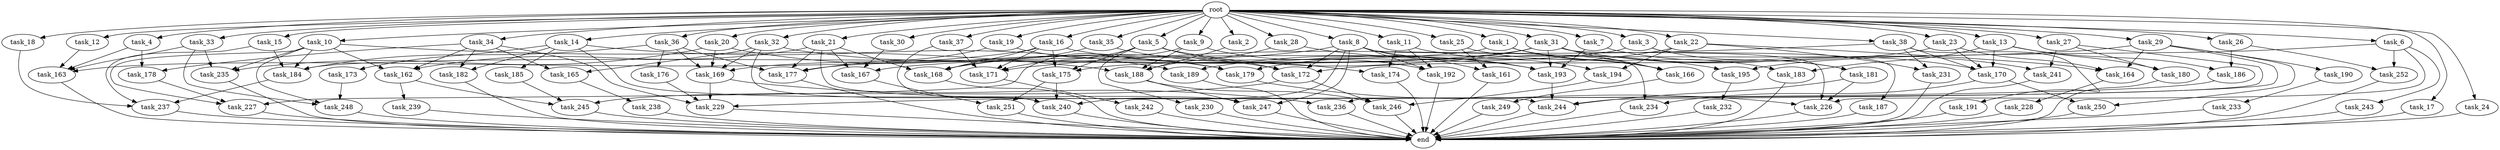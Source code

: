 digraph G {
  task_12 [size="2.048000"];
  task_36 [size="2.048000"];
  task_19 [size="2.048000"];
  task_249 [size="1391569403.904000"];
  root [size="0.000000"];
  task_10 [size="2.048000"];
  task_168 [size="6545530159.104000"];
  task_18 [size="2.048000"];
  task_1 [size="2.048000"];
  task_189 [size="704374636.544000"];
  task_183 [size="910533066.752000"];
  task_161 [size="3435973836.800000"];
  task_4 [size="2.048000"];
  task_33 [size="2.048000"];
  task_235 [size="3075196583.936000"];
  task_234 [size="1786706395.136000"];
  task_8 [size="2.048000"];
  task_252 [size="2559800508.416000"];
  task_15 [size="2.048000"];
  task_5 [size="2.048000"];
  end [size="0.000000"];
  task_228 [size="841813590.016000"];
  task_27 [size="2.048000"];
  task_246 [size="2645699854.336000"];
  task_167 [size="3728031612.928000"];
  task_14 [size="2.048000"];
  task_21 [size="2.048000"];
  task_38 [size="2.048000"];
  task_241 [size="309237645.312000"];
  task_16 [size="2.048000"];
  task_7 [size="2.048000"];
  task_242 [size="274877906.944000"];
  task_227 [size="1975684956.160000"];
  task_26 [size="2.048000"];
  task_177 [size="3332894621.696000"];
  task_239 [size="429496729.600000"];
  task_193 [size="2095944040.448000"];
  task_176 [size="1717986918.400000"];
  task_30 [size="2.048000"];
  task_245 [size="1683627180.032000"];
  task_172 [size="4896262717.440001"];
  task_164 [size="2216203124.736000"];
  task_226 [size="3693671874.560000"];
  task_174 [size="2336462209.024000"];
  task_171 [size="4569845202.944000"];
  task_165 [size="2336462209.024000"];
  task_179 [size="1065151889.408000"];
  task_182 [size="893353197.568000"];
  task_192 [size="2765958938.624000"];
  task_231 [size="1047972020.224000"];
  task_17 [size="2.048000"];
  task_169 [size="4432406249.472000"];
  task_166 [size="2559800508.416000"];
  task_31 [size="2.048000"];
  task_170 [size="1683627180.032000"];
  task_194 [size="2147483648.000000"];
  task_2 [size="2.048000"];
  task_237 [size="1889785610.240000"];
  task_35 [size="2.048000"];
  task_3 [size="2.048000"];
  task_187 [size="618475290.624000"];
  task_247 [size="3384434229.248000"];
  task_230 [size="1391569403.904000"];
  task_181 [size="773094113.280000"];
  task_162 [size="3401614098.432000"];
  task_232 [size="1717986918.400000"];
  task_184 [size="3796751089.664000"];
  task_22 [size="2.048000"];
  task_191 [size="618475290.624000"];
  task_236 [size="1872605741.056000"];
  task_29 [size="2.048000"];
  task_244 [size="5257039970.304000"];
  task_28 [size="2.048000"];
  task_229 [size="4346506903.552000"];
  task_163 [size="5119601016.832000"];
  task_175 [size="3728031612.928000"];
  task_233 [size="1099511627.776000"];
  task_23 [size="2.048000"];
  task_190 [size="1717986918.400000"];
  task_25 [size="2.048000"];
  task_6 [size="2.048000"];
  task_32 [size="2.048000"];
  task_188 [size="2319282339.840000"];
  task_250 [size="1786706395.136000"];
  task_20 [size="2.048000"];
  task_243 [size="1717986918.400000"];
  task_238 [size="618475290.624000"];
  task_9 [size="2.048000"];
  task_37 [size="2.048000"];
  task_180 [size="996432412.672000"];
  task_248 [size="3624952397.824000"];
  task_195 [size="3109556322.304000"];
  task_185 [size="274877906.944000"];
  task_186 [size="1683627180.032000"];
  task_34 [size="2.048000"];
  task_240 [size="5669356830.720000"];
  task_173 [size="274877906.944000"];
  task_178 [size="1460288880.640000"];
  task_13 [size="2.048000"];
  task_251 [size="1546188226.560000"];
  task_24 [size="2.048000"];
  task_11 [size="2.048000"];

  task_12 -> task_163 [size="838860800.000000"];
  task_36 -> task_177 [size="838860800.000000"];
  task_36 -> task_184 [size="838860800.000000"];
  task_36 -> task_169 [size="838860800.000000"];
  task_36 -> task_176 [size="838860800.000000"];
  task_19 -> task_177 [size="33554432.000000"];
  task_19 -> task_179 [size="33554432.000000"];
  task_249 -> end [size="1.000000"];
  root -> task_12 [size="1.000000"];
  root -> task_35 [size="1.000000"];
  root -> task_14 [size="1.000000"];
  root -> task_36 [size="1.000000"];
  root -> task_37 [size="1.000000"];
  root -> task_6 [size="1.000000"];
  root -> task_32 [size="1.000000"];
  root -> task_38 [size="1.000000"];
  root -> task_19 [size="1.000000"];
  root -> task_20 [size="1.000000"];
  root -> task_16 [size="1.000000"];
  root -> task_9 [size="1.000000"];
  root -> task_31 [size="1.000000"];
  root -> task_10 [size="1.000000"];
  root -> task_1 [size="1.000000"];
  root -> task_18 [size="1.000000"];
  root -> task_5 [size="1.000000"];
  root -> task_2 [size="1.000000"];
  root -> task_4 [size="1.000000"];
  root -> task_27 [size="1.000000"];
  root -> task_11 [size="1.000000"];
  root -> task_23 [size="1.000000"];
  root -> task_3 [size="1.000000"];
  root -> task_26 [size="1.000000"];
  root -> task_7 [size="1.000000"];
  root -> task_34 [size="1.000000"];
  root -> task_17 [size="1.000000"];
  root -> task_33 [size="1.000000"];
  root -> task_15 [size="1.000000"];
  root -> task_22 [size="1.000000"];
  root -> task_29 [size="1.000000"];
  root -> task_8 [size="1.000000"];
  root -> task_30 [size="1.000000"];
  root -> task_13 [size="1.000000"];
  root -> task_25 [size="1.000000"];
  root -> task_24 [size="1.000000"];
  root -> task_21 [size="1.000000"];
  root -> task_28 [size="1.000000"];
  task_10 -> task_227 [size="679477248.000000"];
  task_10 -> task_235 [size="679477248.000000"];
  task_10 -> task_184 [size="679477248.000000"];
  task_10 -> task_248 [size="679477248.000000"];
  task_10 -> task_188 [size="679477248.000000"];
  task_10 -> task_162 [size="679477248.000000"];
  task_168 -> end [size="1.000000"];
  task_18 -> task_237 [size="209715200.000000"];
  task_1 -> task_183 [size="33554432.000000"];
  task_1 -> task_184 [size="33554432.000000"];
  task_1 -> task_166 [size="33554432.000000"];
  task_189 -> end [size="1.000000"];
  task_183 -> end [size="1.000000"];
  task_161 -> end [size="1.000000"];
  task_4 -> task_163 [size="411041792.000000"];
  task_4 -> task_178 [size="411041792.000000"];
  task_33 -> task_163 [size="411041792.000000"];
  task_33 -> task_235 [size="411041792.000000"];
  task_33 -> task_248 [size="411041792.000000"];
  task_235 -> end [size="1.000000"];
  task_234 -> end [size="1.000000"];
  task_8 -> task_240 [size="838860800.000000"];
  task_8 -> task_234 [size="838860800.000000"];
  task_8 -> task_192 [size="838860800.000000"];
  task_8 -> task_161 [size="838860800.000000"];
  task_8 -> task_172 [size="838860800.000000"];
  task_8 -> task_247 [size="838860800.000000"];
  task_8 -> task_168 [size="838860800.000000"];
  task_8 -> task_194 [size="838860800.000000"];
  task_252 -> end [size="1.000000"];
  task_15 -> task_184 [size="301989888.000000"];
  task_15 -> task_237 [size="301989888.000000"];
  task_5 -> task_171 [size="679477248.000000"];
  task_5 -> task_172 [size="679477248.000000"];
  task_5 -> task_230 [size="679477248.000000"];
  task_5 -> task_195 [size="679477248.000000"];
  task_5 -> task_175 [size="679477248.000000"];
  task_228 -> end [size="1.000000"];
  task_27 -> task_180 [size="75497472.000000"];
  task_27 -> task_236 [size="75497472.000000"];
  task_27 -> task_241 [size="75497472.000000"];
  task_246 -> end [size="1.000000"];
  task_167 -> task_251 [size="75497472.000000"];
  task_14 -> task_182 [size="134217728.000000"];
  task_14 -> task_173 [size="134217728.000000"];
  task_14 -> task_185 [size="134217728.000000"];
  task_14 -> task_189 [size="134217728.000000"];
  task_14 -> task_247 [size="134217728.000000"];
  task_21 -> task_177 [size="679477248.000000"];
  task_21 -> task_244 [size="679477248.000000"];
  task_21 -> task_168 [size="679477248.000000"];
  task_21 -> task_167 [size="679477248.000000"];
  task_21 -> task_162 [size="679477248.000000"];
  task_38 -> task_170 [size="301989888.000000"];
  task_38 -> task_191 [size="301989888.000000"];
  task_38 -> task_231 [size="301989888.000000"];
  task_38 -> task_171 [size="301989888.000000"];
  task_241 -> end [size="1.000000"];
  task_16 -> task_163 [size="838860800.000000"];
  task_16 -> task_175 [size="838860800.000000"];
  task_16 -> task_168 [size="838860800.000000"];
  task_16 -> task_171 [size="838860800.000000"];
  task_16 -> task_193 [size="838860800.000000"];
  task_7 -> task_181 [size="75497472.000000"];
  task_7 -> task_193 [size="75497472.000000"];
  task_242 -> end [size="1.000000"];
  task_227 -> end [size="1.000000"];
  task_26 -> task_252 [size="411041792.000000"];
  task_26 -> task_186 [size="411041792.000000"];
  task_177 -> end [size="1.000000"];
  task_239 -> end [size="1.000000"];
  task_193 -> task_244 [size="838860800.000000"];
  task_176 -> task_229 [size="301989888.000000"];
  task_30 -> task_167 [size="301989888.000000"];
  task_245 -> end [size="1.000000"];
  task_172 -> task_245 [size="536870912.000000"];
  task_172 -> task_246 [size="536870912.000000"];
  task_164 -> task_228 [size="411041792.000000"];
  task_226 -> end [size="1.000000"];
  task_174 -> end [size="1.000000"];
  task_171 -> task_242 [size="134217728.000000"];
  task_165 -> task_238 [size="301989888.000000"];
  task_179 -> task_226 [size="679477248.000000"];
  task_182 -> end [size="1.000000"];
  task_192 -> end [size="1.000000"];
  task_231 -> end [size="1.000000"];
  task_17 -> end [size="1.000000"];
  task_169 -> task_236 [size="838860800.000000"];
  task_169 -> task_229 [size="838860800.000000"];
  task_166 -> task_249 [size="679477248.000000"];
  task_31 -> task_241 [size="75497472.000000"];
  task_31 -> task_169 [size="75497472.000000"];
  task_31 -> task_166 [size="75497472.000000"];
  task_31 -> task_179 [size="75497472.000000"];
  task_31 -> task_170 [size="75497472.000000"];
  task_31 -> task_177 [size="75497472.000000"];
  task_31 -> task_226 [size="75497472.000000"];
  task_31 -> task_193 [size="75497472.000000"];
  task_170 -> task_250 [size="33554432.000000"];
  task_170 -> task_234 [size="33554432.000000"];
  task_194 -> task_246 [size="75497472.000000"];
  task_2 -> task_188 [size="209715200.000000"];
  task_237 -> end [size="1.000000"];
  task_35 -> task_168 [size="838860800.000000"];
  task_35 -> task_174 [size="838860800.000000"];
  task_3 -> task_187 [size="301989888.000000"];
  task_3 -> task_175 [size="301989888.000000"];
  task_3 -> task_181 [size="301989888.000000"];
  task_187 -> end [size="1.000000"];
  task_247 -> end [size="1.000000"];
  task_230 -> end [size="1.000000"];
  task_181 -> task_244 [size="209715200.000000"];
  task_181 -> task_226 [size="209715200.000000"];
  task_162 -> task_245 [size="209715200.000000"];
  task_162 -> task_239 [size="209715200.000000"];
  task_232 -> end [size="1.000000"];
  task_184 -> task_237 [size="411041792.000000"];
  task_22 -> task_194 [size="209715200.000000"];
  task_22 -> task_189 [size="209715200.000000"];
  task_22 -> task_231 [size="209715200.000000"];
  task_22 -> task_164 [size="209715200.000000"];
  task_191 -> end [size="1.000000"];
  task_236 -> end [size="1.000000"];
  task_29 -> task_190 [size="838860800.000000"];
  task_29 -> task_244 [size="838860800.000000"];
  task_29 -> task_164 [size="838860800.000000"];
  task_29 -> task_167 [size="838860800.000000"];
  task_29 -> task_250 [size="838860800.000000"];
  task_244 -> end [size="1.000000"];
  task_28 -> task_188 [size="33554432.000000"];
  task_28 -> task_193 [size="33554432.000000"];
  task_229 -> end [size="1.000000"];
  task_163 -> end [size="1.000000"];
  task_175 -> task_240 [size="679477248.000000"];
  task_175 -> task_251 [size="679477248.000000"];
  task_233 -> end [size="1.000000"];
  task_23 -> task_170 [size="33554432.000000"];
  task_23 -> task_172 [size="33554432.000000"];
  task_23 -> task_164 [size="33554432.000000"];
  task_190 -> task_233 [size="536870912.000000"];
  task_25 -> task_161 [size="838860800.000000"];
  task_25 -> task_166 [size="838860800.000000"];
  task_6 -> task_252 [size="838860800.000000"];
  task_6 -> task_195 [size="838860800.000000"];
  task_6 -> task_243 [size="838860800.000000"];
  task_6 -> task_226 [size="838860800.000000"];
  task_32 -> task_172 [size="838860800.000000"];
  task_32 -> task_165 [size="838860800.000000"];
  task_32 -> task_169 [size="838860800.000000"];
  task_32 -> task_240 [size="838860800.000000"];
  task_188 -> task_247 [size="679477248.000000"];
  task_188 -> task_246 [size="679477248.000000"];
  task_250 -> end [size="1.000000"];
  task_20 -> task_235 [size="411041792.000000"];
  task_20 -> task_169 [size="411041792.000000"];
  task_20 -> task_179 [size="411041792.000000"];
  task_243 -> end [size="1.000000"];
  task_238 -> end [size="1.000000"];
  task_9 -> task_227 [size="209715200.000000"];
  task_9 -> task_192 [size="209715200.000000"];
  task_9 -> task_188 [size="209715200.000000"];
  task_37 -> task_240 [size="411041792.000000"];
  task_37 -> task_171 [size="411041792.000000"];
  task_180 -> end [size="1.000000"];
  task_248 -> end [size="1.000000"];
  task_195 -> task_232 [size="838860800.000000"];
  task_185 -> task_245 [size="75497472.000000"];
  task_186 -> task_229 [size="679477248.000000"];
  task_34 -> task_182 [size="301989888.000000"];
  task_34 -> task_165 [size="301989888.000000"];
  task_34 -> task_162 [size="301989888.000000"];
  task_34 -> task_229 [size="301989888.000000"];
  task_34 -> task_178 [size="301989888.000000"];
  task_240 -> end [size="1.000000"];
  task_173 -> task_248 [size="679477248.000000"];
  task_178 -> task_227 [size="75497472.000000"];
  task_13 -> task_170 [size="411041792.000000"];
  task_13 -> task_180 [size="411041792.000000"];
  task_13 -> task_186 [size="411041792.000000"];
  task_13 -> task_183 [size="411041792.000000"];
  task_251 -> end [size="1.000000"];
  task_24 -> end [size="1.000000"];
  task_11 -> task_192 [size="301989888.000000"];
  task_11 -> task_166 [size="301989888.000000"];
  task_11 -> task_174 [size="301989888.000000"];
}
